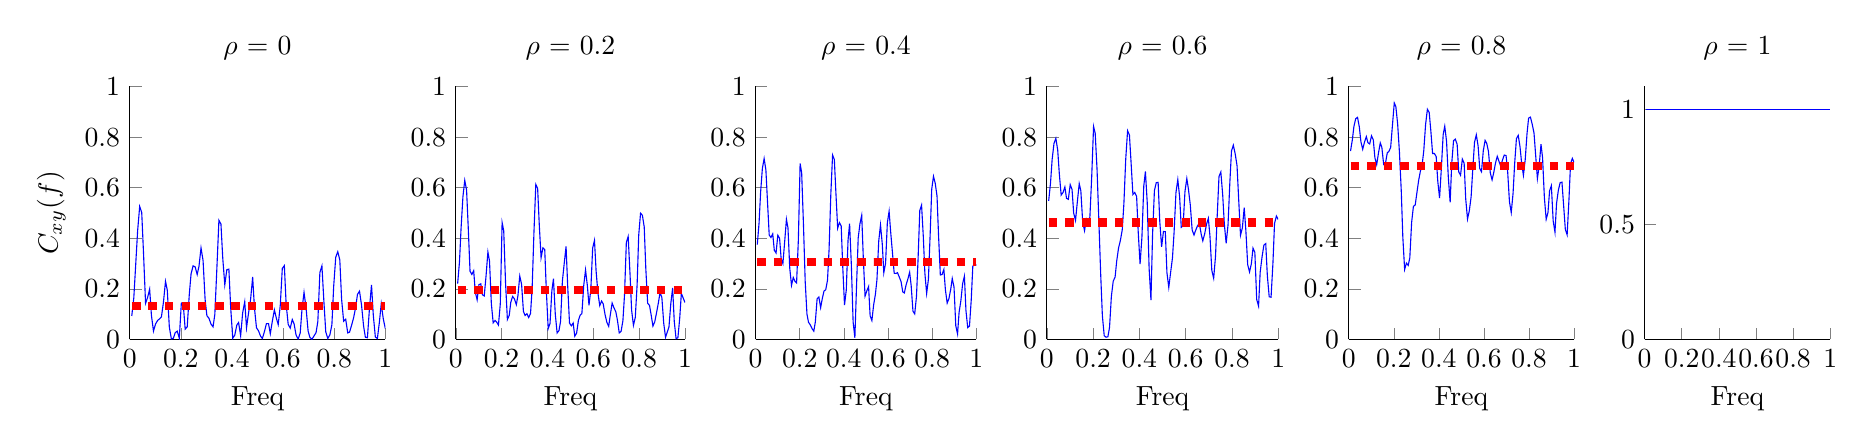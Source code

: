 % This file was created by matlab2tikz v0.4.7 running on MATLAB 8.1.
% Copyright (c) 2008--2014, Nico Schlömer <nico.schloemer@gmail.com>
% All rights reserved.
% Minimal pgfplots version: 1.3
% 
% The latest updates can be retrieved from
%   http://www.mathworks.com/matlabcentral/fileexchange/22022-matlab2tikz
% where you can also make suggestions and rate matlab2tikz.
% 
\begin{tikzpicture}

\begin{axis}[%
width=1.146in,
height=1.265in,
scale only axis,
xmin=0,
xmax=1,
xlabel={Freq},
ymin=0,
ymax=1,
name=plot2,
title={$\rho$ = 0.2},
axis x line*=bottom,
axis y line*=left
]
\addplot [color=blue,solid,forget plot]
  table[row sep=crcr]{0.008	0.221\\
0.016	0.307\\
0.023	0.441\\
0.031	0.564\\
0.039	0.629\\
0.047	0.59\\
0.054	0.447\\
0.062	0.27\\
0.07	0.257\\
0.078	0.272\\
0.085	0.187\\
0.093	0.157\\
0.101	0.217\\
0.109	0.22\\
0.116	0.177\\
0.124	0.172\\
0.132	0.252\\
0.14	0.346\\
0.147	0.31\\
0.155	0.142\\
0.163	0.066\\
0.171	0.075\\
0.178	0.069\\
0.186	0.057\\
0.194	0.14\\
0.202	0.462\\
0.209	0.43\\
0.217	0.224\\
0.225	0.079\\
0.233	0.095\\
0.24	0.148\\
0.248	0.17\\
0.256	0.16\\
0.264	0.138\\
0.271	0.173\\
0.279	0.251\\
0.287	0.218\\
0.295	0.111\\
0.302	0.095\\
0.31	0.102\\
0.318	0.087\\
0.326	0.103\\
0.333	0.202\\
0.341	0.426\\
0.349	0.613\\
0.357	0.597\\
0.364	0.456\\
0.372	0.323\\
0.38	0.362\\
0.388	0.355\\
0.395	0.192\\
0.403	0.043\\
0.411	0.063\\
0.419	0.192\\
0.426	0.24\\
0.434	0.1\\
0.442	0.026\\
0.45	0.035\\
0.457	0.071\\
0.465	0.231\\
0.473	0.301\\
0.481	0.368\\
0.488	0.214\\
0.496	0.065\\
0.504	0.054\\
0.512	0.065\\
0.519	0.013\\
0.527	0.025\\
0.535	0.076\\
0.543	0.097\\
0.55	0.102\\
0.558	0.213\\
0.566	0.275\\
0.574	0.212\\
0.581	0.135\\
0.589	0.197\\
0.597	0.361\\
0.605	0.392\\
0.612	0.271\\
0.62	0.184\\
0.628	0.134\\
0.636	0.152\\
0.643	0.141\\
0.651	0.099\\
0.659	0.068\\
0.667	0.052\\
0.674	0.097\\
0.682	0.144\\
0.69	0.125\\
0.698	0.11\\
0.705	0.077\\
0.713	0.026\\
0.721	0.032\\
0.729	0.074\\
0.736	0.176\\
0.744	0.384\\
0.752	0.407\\
0.76	0.26\\
0.767	0.116\\
0.775	0.056\\
0.783	0.087\\
0.791	0.216\\
0.798	0.413\\
0.806	0.499\\
0.814	0.491\\
0.822	0.445\\
0.829	0.279\\
0.837	0.143\\
0.845	0.135\\
0.853	0.093\\
0.86	0.053\\
0.868	0.07\\
0.876	0.107\\
0.884	0.146\\
0.891	0.186\\
0.899	0.166\\
0.907	0.065\\
0.915	0.009\\
0.922	0.028\\
0.93	0.05\\
0.938	0.142\\
0.946	0.204\\
0.953	0.072\\
0.961	0.003\\
0.969	0.007\\
0.977	0.086\\
0.984	0.182\\
0.992	0.164\\
1	0.146\\
};
\addplot [color=red,dashed,line width=3.0pt,forget plot]
  table[row sep=crcr]{0.008	0.195\\
0.016	0.195\\
0.023	0.195\\
0.031	0.195\\
0.039	0.195\\
0.047	0.195\\
0.054	0.195\\
0.062	0.195\\
0.07	0.195\\
0.078	0.195\\
0.085	0.195\\
0.093	0.195\\
0.101	0.195\\
0.109	0.195\\
0.116	0.195\\
0.124	0.195\\
0.132	0.195\\
0.14	0.195\\
0.147	0.195\\
0.155	0.195\\
0.163	0.195\\
0.171	0.195\\
0.178	0.195\\
0.186	0.195\\
0.194	0.195\\
0.202	0.195\\
0.209	0.195\\
0.217	0.195\\
0.225	0.195\\
0.233	0.195\\
0.24	0.195\\
0.248	0.195\\
0.256	0.195\\
0.264	0.195\\
0.271	0.195\\
0.279	0.195\\
0.287	0.195\\
0.295	0.195\\
0.302	0.195\\
0.31	0.195\\
0.318	0.195\\
0.326	0.195\\
0.333	0.195\\
0.341	0.195\\
0.349	0.195\\
0.357	0.195\\
0.364	0.195\\
0.372	0.195\\
0.38	0.195\\
0.388	0.195\\
0.395	0.195\\
0.403	0.195\\
0.411	0.195\\
0.419	0.195\\
0.426	0.195\\
0.434	0.195\\
0.442	0.195\\
0.45	0.195\\
0.457	0.195\\
0.465	0.195\\
0.473	0.195\\
0.481	0.195\\
0.488	0.195\\
0.496	0.195\\
0.504	0.195\\
0.512	0.195\\
0.519	0.195\\
0.527	0.195\\
0.535	0.195\\
0.543	0.195\\
0.55	0.195\\
0.558	0.195\\
0.566	0.195\\
0.574	0.195\\
0.581	0.195\\
0.589	0.195\\
0.597	0.195\\
0.605	0.195\\
0.612	0.195\\
0.62	0.195\\
0.628	0.195\\
0.636	0.195\\
0.643	0.195\\
0.651	0.195\\
0.659	0.195\\
0.667	0.195\\
0.674	0.195\\
0.682	0.195\\
0.69	0.195\\
0.698	0.195\\
0.705	0.195\\
0.713	0.195\\
0.721	0.195\\
0.729	0.195\\
0.736	0.195\\
0.744	0.195\\
0.752	0.195\\
0.76	0.195\\
0.767	0.195\\
0.775	0.195\\
0.783	0.195\\
0.791	0.195\\
0.798	0.195\\
0.806	0.195\\
0.814	0.195\\
0.822	0.195\\
0.829	0.195\\
0.837	0.195\\
0.845	0.195\\
0.853	0.195\\
0.86	0.195\\
0.868	0.195\\
0.876	0.195\\
0.884	0.195\\
0.891	0.195\\
0.899	0.195\\
0.907	0.195\\
0.915	0.195\\
0.922	0.195\\
0.93	0.195\\
0.938	0.195\\
0.946	0.195\\
0.953	0.195\\
0.961	0.195\\
0.969	0.195\\
0.977	0.195\\
0.984	0.195\\
0.992	0.195\\
1	0.195\\
};
\end{axis}

\begin{axis}[%
width=1.278in,
height=1.265in,
scale only axis,
xmin=0,
xmax=1,
xlabel={Freq},
ymin=0,
ymax=1,
ylabel={$C_{xy}(f)$},
at=(plot2.left of south west),
anchor=right of south east,
title={$\rho$ = 0},
axis x line*=bottom,
axis y line*=left
]
\addplot [color=blue,solid,forget plot]
  table[row sep=crcr]{0.008	0.093\\
0.016	0.164\\
0.023	0.288\\
0.031	0.43\\
0.039	0.526\\
0.047	0.502\\
0.054	0.342\\
0.062	0.143\\
0.07	0.166\\
0.078	0.199\\
0.085	0.095\\
0.093	0.033\\
0.101	0.061\\
0.109	0.075\\
0.116	0.081\\
0.124	0.089\\
0.132	0.147\\
0.14	0.23\\
0.147	0.195\\
0.155	0.049\\
0.163	0.002\\
0.171	0.005\\
0.178	0.027\\
0.186	0.033\\
0.194	0.005\\
0.202	0.144\\
0.209	0.145\\
0.217	0.041\\
0.225	0.05\\
0.233	0.177\\
0.24	0.259\\
0.248	0.291\\
0.256	0.287\\
0.264	0.257\\
0.271	0.289\\
0.279	0.362\\
0.287	0.312\\
0.295	0.158\\
0.302	0.094\\
0.31	0.084\\
0.318	0.061\\
0.326	0.05\\
0.333	0.099\\
0.341	0.281\\
0.349	0.471\\
0.357	0.456\\
0.364	0.322\\
0.372	0.216\\
0.38	0.276\\
0.388	0.278\\
0.395	0.127\\
0.403	0.005\\
0.411	0.017\\
0.419	0.057\\
0.426	0.067\\
0.434	0.015\\
0.442	0.106\\
0.45	0.149\\
0.457	0.046\\
0.465	0.105\\
0.473	0.159\\
0.481	0.247\\
0.488	0.125\\
0.496	0.046\\
0.504	0.034\\
0.512	0.013\\
0.519	0.004\\
0.527	0.031\\
0.535	0.063\\
0.543	0.063\\
0.55	0.023\\
0.558	0.072\\
0.566	0.117\\
0.574	0.083\\
0.581	0.059\\
0.589	0.134\\
0.597	0.281\\
0.605	0.292\\
0.612	0.14\\
0.62	0.06\\
0.628	0.045\\
0.636	0.079\\
0.643	0.062\\
0.651	0.017\\
0.659	0.002\\
0.667	0.025\\
0.674	0.119\\
0.682	0.186\\
0.69	0.124\\
0.698	0.033\\
0.705	0.008\\
0.713	0.001\\
0.721	0.014\\
0.729	0.027\\
0.736	0.071\\
0.744	0.265\\
0.752	0.291\\
0.76	0.145\\
0.767	0.03\\
0.775	0.004\\
0.783	0.018\\
0.791	0.058\\
0.798	0.21\\
0.806	0.325\\
0.814	0.347\\
0.822	0.314\\
0.829	0.159\\
0.837	0.072\\
0.845	0.08\\
0.853	0.026\\
0.86	0.029\\
0.868	0.056\\
0.876	0.086\\
0.884	0.127\\
0.891	0.178\\
0.899	0.191\\
0.907	0.136\\
0.915	0.053\\
0.922	0.009\\
0.93	0.007\\
0.938	0.123\\
0.946	0.216\\
0.953	0.096\\
0.961	0.01\\
0.969	0.004\\
0.977	0.07\\
0.984	0.141\\
0.992	0.082\\
1	0.043\\
};
\addplot [color=red,dashed,line width=3.0pt,forget plot]
  table[row sep=crcr]{0.008	0.132\\
0.016	0.132\\
0.023	0.132\\
0.031	0.132\\
0.039	0.132\\
0.047	0.132\\
0.054	0.132\\
0.062	0.132\\
0.07	0.132\\
0.078	0.132\\
0.085	0.132\\
0.093	0.132\\
0.101	0.132\\
0.109	0.132\\
0.116	0.132\\
0.124	0.132\\
0.132	0.132\\
0.14	0.132\\
0.147	0.132\\
0.155	0.132\\
0.163	0.132\\
0.171	0.132\\
0.178	0.132\\
0.186	0.132\\
0.194	0.132\\
0.202	0.132\\
0.209	0.132\\
0.217	0.132\\
0.225	0.132\\
0.233	0.132\\
0.24	0.132\\
0.248	0.132\\
0.256	0.132\\
0.264	0.132\\
0.271	0.132\\
0.279	0.132\\
0.287	0.132\\
0.295	0.132\\
0.302	0.132\\
0.31	0.132\\
0.318	0.132\\
0.326	0.132\\
0.333	0.132\\
0.341	0.132\\
0.349	0.132\\
0.357	0.132\\
0.364	0.132\\
0.372	0.132\\
0.38	0.132\\
0.388	0.132\\
0.395	0.132\\
0.403	0.132\\
0.411	0.132\\
0.419	0.132\\
0.426	0.132\\
0.434	0.132\\
0.442	0.132\\
0.45	0.132\\
0.457	0.132\\
0.465	0.132\\
0.473	0.132\\
0.481	0.132\\
0.488	0.132\\
0.496	0.132\\
0.504	0.132\\
0.512	0.132\\
0.519	0.132\\
0.527	0.132\\
0.535	0.132\\
0.543	0.132\\
0.55	0.132\\
0.558	0.132\\
0.566	0.132\\
0.574	0.132\\
0.581	0.132\\
0.589	0.132\\
0.597	0.132\\
0.605	0.132\\
0.612	0.132\\
0.62	0.132\\
0.628	0.132\\
0.636	0.132\\
0.643	0.132\\
0.651	0.132\\
0.659	0.132\\
0.667	0.132\\
0.674	0.132\\
0.682	0.132\\
0.69	0.132\\
0.698	0.132\\
0.705	0.132\\
0.713	0.132\\
0.721	0.132\\
0.729	0.132\\
0.736	0.132\\
0.744	0.132\\
0.752	0.132\\
0.76	0.132\\
0.767	0.132\\
0.775	0.132\\
0.783	0.132\\
0.791	0.132\\
0.798	0.132\\
0.806	0.132\\
0.814	0.132\\
0.822	0.132\\
0.829	0.132\\
0.837	0.132\\
0.845	0.132\\
0.853	0.132\\
0.86	0.132\\
0.868	0.132\\
0.876	0.132\\
0.884	0.132\\
0.891	0.132\\
0.899	0.132\\
0.907	0.132\\
0.915	0.132\\
0.922	0.132\\
0.93	0.132\\
0.938	0.132\\
0.946	0.132\\
0.953	0.132\\
0.961	0.132\\
0.969	0.132\\
0.977	0.132\\
0.984	0.132\\
0.992	0.132\\
1	0.132\\
};
\end{axis}

\begin{axis}[%
width=1.104in,
height=1.265in,
scale only axis,
xmin=0,
xmax=1,
xlabel={Freq},
ymin=0,
ymax=1,
name=plot3,
at=(plot2.right of south east),
anchor=left of south west,
title={$\rho$ = 0.4},
axis x line*=bottom,
axis y line*=left
]
\addplot [color=blue,solid,forget plot]
  table[row sep=crcr]{0.008	0.375\\
0.016	0.46\\
0.023	0.581\\
0.031	0.676\\
0.039	0.715\\
0.047	0.67\\
0.054	0.549\\
0.062	0.413\\
0.07	0.403\\
0.078	0.417\\
0.085	0.353\\
0.093	0.342\\
0.101	0.412\\
0.109	0.4\\
0.116	0.32\\
0.124	0.3\\
0.132	0.386\\
0.14	0.475\\
0.147	0.441\\
0.155	0.282\\
0.163	0.214\\
0.171	0.245\\
0.178	0.231\\
0.186	0.224\\
0.194	0.393\\
0.202	0.696\\
0.209	0.659\\
0.217	0.458\\
0.225	0.229\\
0.233	0.1\\
0.24	0.068\\
0.248	0.058\\
0.256	0.043\\
0.264	0.033\\
0.271	0.07\\
0.279	0.161\\
0.287	0.168\\
0.295	0.126\\
0.302	0.16\\
0.31	0.191\\
0.318	0.197\\
0.326	0.234\\
0.333	0.353\\
0.341	0.573\\
0.349	0.729\\
0.357	0.711\\
0.364	0.581\\
0.372	0.44\\
0.38	0.462\\
0.388	0.449\\
0.395	0.289\\
0.403	0.136\\
0.411	0.195\\
0.419	0.392\\
0.426	0.458\\
0.434	0.295\\
0.442	0.069\\
0.45	0.007\\
0.457	0.199\\
0.465	0.401\\
0.473	0.458\\
0.481	0.491\\
0.488	0.326\\
0.496	0.171\\
0.504	0.192\\
0.512	0.209\\
0.519	0.094\\
0.527	0.075\\
0.535	0.137\\
0.543	0.179\\
0.55	0.237\\
0.558	0.389\\
0.566	0.453\\
0.574	0.378\\
0.581	0.264\\
0.589	0.301\\
0.597	0.461\\
0.605	0.507\\
0.612	0.426\\
0.62	0.345\\
0.628	0.262\\
0.636	0.261\\
0.643	0.264\\
0.651	0.247\\
0.659	0.229\\
0.667	0.188\\
0.674	0.184\\
0.682	0.216\\
0.69	0.239\\
0.698	0.266\\
0.705	0.212\\
0.713	0.112\\
0.721	0.101\\
0.729	0.171\\
0.736	0.314\\
0.744	0.51\\
0.752	0.531\\
0.76	0.405\\
0.767	0.262\\
0.775	0.182\\
0.783	0.238\\
0.791	0.417\\
0.798	0.594\\
0.806	0.645\\
0.814	0.617\\
0.822	0.567\\
0.829	0.41\\
0.837	0.255\\
0.845	0.257\\
0.853	0.277\\
0.86	0.196\\
0.868	0.144\\
0.876	0.162\\
0.884	0.198\\
0.891	0.241\\
0.899	0.207\\
0.907	0.054\\
0.915	0.022\\
0.922	0.108\\
0.93	0.153\\
0.938	0.221\\
0.946	0.25\\
0.953	0.115\\
0.961	0.047\\
0.969	0.053\\
0.977	0.157\\
0.984	0.288\\
0.992	0.303\\
1	0.292\\
};
\addplot [color=red,dashed,line width=3.0pt,forget plot]
  table[row sep=crcr]{0.008	0.305\\
0.016	0.305\\
0.023	0.305\\
0.031	0.305\\
0.039	0.305\\
0.047	0.305\\
0.054	0.305\\
0.062	0.305\\
0.07	0.305\\
0.078	0.305\\
0.085	0.305\\
0.093	0.305\\
0.101	0.305\\
0.109	0.305\\
0.116	0.305\\
0.124	0.305\\
0.132	0.305\\
0.14	0.305\\
0.147	0.305\\
0.155	0.305\\
0.163	0.305\\
0.171	0.305\\
0.178	0.305\\
0.186	0.305\\
0.194	0.305\\
0.202	0.305\\
0.209	0.305\\
0.217	0.305\\
0.225	0.305\\
0.233	0.305\\
0.24	0.305\\
0.248	0.305\\
0.256	0.305\\
0.264	0.305\\
0.271	0.305\\
0.279	0.305\\
0.287	0.305\\
0.295	0.305\\
0.302	0.305\\
0.31	0.305\\
0.318	0.305\\
0.326	0.305\\
0.333	0.305\\
0.341	0.305\\
0.349	0.305\\
0.357	0.305\\
0.364	0.305\\
0.372	0.305\\
0.38	0.305\\
0.388	0.305\\
0.395	0.305\\
0.403	0.305\\
0.411	0.305\\
0.419	0.305\\
0.426	0.305\\
0.434	0.305\\
0.442	0.305\\
0.45	0.305\\
0.457	0.305\\
0.465	0.305\\
0.473	0.305\\
0.481	0.305\\
0.488	0.305\\
0.496	0.305\\
0.504	0.305\\
0.512	0.305\\
0.519	0.305\\
0.527	0.305\\
0.535	0.305\\
0.543	0.305\\
0.55	0.305\\
0.558	0.305\\
0.566	0.305\\
0.574	0.305\\
0.581	0.305\\
0.589	0.305\\
0.597	0.305\\
0.605	0.305\\
0.612	0.305\\
0.62	0.305\\
0.628	0.305\\
0.636	0.305\\
0.643	0.305\\
0.651	0.305\\
0.659	0.305\\
0.667	0.305\\
0.674	0.305\\
0.682	0.305\\
0.69	0.305\\
0.698	0.305\\
0.705	0.305\\
0.713	0.305\\
0.721	0.305\\
0.729	0.305\\
0.736	0.305\\
0.744	0.305\\
0.752	0.305\\
0.76	0.305\\
0.767	0.305\\
0.775	0.305\\
0.783	0.305\\
0.791	0.305\\
0.798	0.305\\
0.806	0.305\\
0.814	0.305\\
0.822	0.305\\
0.829	0.305\\
0.837	0.305\\
0.845	0.305\\
0.853	0.305\\
0.86	0.305\\
0.868	0.305\\
0.876	0.305\\
0.884	0.305\\
0.891	0.305\\
0.899	0.305\\
0.907	0.305\\
0.915	0.305\\
0.922	0.305\\
0.93	0.305\\
0.938	0.305\\
0.946	0.305\\
0.953	0.305\\
0.961	0.305\\
0.969	0.305\\
0.977	0.305\\
0.984	0.305\\
0.992	0.305\\
1	0.305\\
};
\end{axis}

\begin{axis}[%
width=1.157in,
height=1.265in,
scale only axis,
xmin=0,
xmax=1,
xlabel={Freq},
ymin=0,
ymax=1,
name=plot4,
at=(plot3.right of south east),
anchor=left of south west,
title={$\rho$ = 0.6},
axis x line*=bottom,
axis y line*=left
]
\addplot [color=blue,solid,forget plot]
  table[row sep=crcr]{0.008	0.548\\
0.016	0.619\\
0.023	0.712\\
0.031	0.775\\
0.039	0.795\\
0.047	0.749\\
0.054	0.655\\
0.062	0.571\\
0.07	0.581\\
0.078	0.603\\
0.085	0.558\\
0.093	0.554\\
0.101	0.612\\
0.109	0.593\\
0.116	0.5\\
0.124	0.471\\
0.132	0.545\\
0.14	0.616\\
0.147	0.588\\
0.155	0.464\\
0.163	0.43\\
0.171	0.478\\
0.178	0.473\\
0.186	0.482\\
0.194	0.644\\
0.202	0.842\\
0.209	0.815\\
0.217	0.673\\
0.225	0.466\\
0.233	0.253\\
0.24	0.095\\
0.248	0.015\\
0.256	0.009\\
0.264	0.011\\
0.271	0.048\\
0.279	0.171\\
0.287	0.231\\
0.295	0.246\\
0.302	0.31\\
0.31	0.362\\
0.318	0.392\\
0.326	0.434\\
0.333	0.536\\
0.341	0.713\\
0.349	0.825\\
0.357	0.808\\
0.364	0.701\\
0.372	0.573\\
0.38	0.581\\
0.388	0.566\\
0.395	0.424\\
0.403	0.298\\
0.411	0.405\\
0.419	0.607\\
0.426	0.664\\
0.434	0.54\\
0.442	0.282\\
0.45	0.156\\
0.457	0.416\\
0.465	0.589\\
0.473	0.62\\
0.481	0.621\\
0.488	0.469\\
0.496	0.366\\
0.504	0.427\\
0.512	0.426\\
0.519	0.265\\
0.527	0.206\\
0.535	0.265\\
0.543	0.323\\
0.55	0.424\\
0.558	0.58\\
0.566	0.632\\
0.574	0.563\\
0.581	0.443\\
0.589	0.45\\
0.597	0.585\\
0.605	0.636\\
0.612	0.594\\
0.62	0.532\\
0.628	0.433\\
0.636	0.413\\
0.643	0.431\\
0.651	0.449\\
0.659	0.459\\
0.667	0.417\\
0.674	0.39\\
0.682	0.417\\
0.69	0.455\\
0.698	0.479\\
0.705	0.408\\
0.713	0.273\\
0.721	0.242\\
0.729	0.329\\
0.736	0.482\\
0.744	0.644\\
0.752	0.662\\
0.76	0.572\\
0.767	0.457\\
0.775	0.38\\
0.783	0.452\\
0.791	0.622\\
0.798	0.745\\
0.806	0.768\\
0.814	0.734\\
0.822	0.687\\
0.829	0.556\\
0.837	0.412\\
0.845	0.441\\
0.853	0.521\\
0.86	0.433\\
0.868	0.296\\
0.876	0.267\\
0.884	0.3\\
0.891	0.361\\
0.899	0.344\\
0.907	0.158\\
0.915	0.132\\
0.922	0.266\\
0.93	0.326\\
0.938	0.373\\
0.946	0.379\\
0.953	0.252\\
0.961	0.169\\
0.969	0.167\\
0.977	0.299\\
0.984	0.458\\
0.992	0.488\\
1	0.474\\
};
\addplot [color=red,dashed,line width=3.0pt,forget plot]
  table[row sep=crcr]{0.008	0.463\\
0.016	0.463\\
0.023	0.463\\
0.031	0.463\\
0.039	0.463\\
0.047	0.463\\
0.054	0.463\\
0.062	0.463\\
0.07	0.463\\
0.078	0.463\\
0.085	0.463\\
0.093	0.463\\
0.101	0.463\\
0.109	0.463\\
0.116	0.463\\
0.124	0.463\\
0.132	0.463\\
0.14	0.463\\
0.147	0.463\\
0.155	0.463\\
0.163	0.463\\
0.171	0.463\\
0.178	0.463\\
0.186	0.463\\
0.194	0.463\\
0.202	0.463\\
0.209	0.463\\
0.217	0.463\\
0.225	0.463\\
0.233	0.463\\
0.24	0.463\\
0.248	0.463\\
0.256	0.463\\
0.264	0.463\\
0.271	0.463\\
0.279	0.463\\
0.287	0.463\\
0.295	0.463\\
0.302	0.463\\
0.31	0.463\\
0.318	0.463\\
0.326	0.463\\
0.333	0.463\\
0.341	0.463\\
0.349	0.463\\
0.357	0.463\\
0.364	0.463\\
0.372	0.463\\
0.38	0.463\\
0.388	0.463\\
0.395	0.463\\
0.403	0.463\\
0.411	0.463\\
0.419	0.463\\
0.426	0.463\\
0.434	0.463\\
0.442	0.463\\
0.45	0.463\\
0.457	0.463\\
0.465	0.463\\
0.473	0.463\\
0.481	0.463\\
0.488	0.463\\
0.496	0.463\\
0.504	0.463\\
0.512	0.463\\
0.519	0.463\\
0.527	0.463\\
0.535	0.463\\
0.543	0.463\\
0.55	0.463\\
0.558	0.463\\
0.566	0.463\\
0.574	0.463\\
0.581	0.463\\
0.589	0.463\\
0.597	0.463\\
0.605	0.463\\
0.612	0.463\\
0.62	0.463\\
0.628	0.463\\
0.636	0.463\\
0.643	0.463\\
0.651	0.463\\
0.659	0.463\\
0.667	0.463\\
0.674	0.463\\
0.682	0.463\\
0.69	0.463\\
0.698	0.463\\
0.705	0.463\\
0.713	0.463\\
0.721	0.463\\
0.729	0.463\\
0.736	0.463\\
0.744	0.463\\
0.752	0.463\\
0.76	0.463\\
0.767	0.463\\
0.775	0.463\\
0.783	0.463\\
0.791	0.463\\
0.798	0.463\\
0.806	0.463\\
0.814	0.463\\
0.822	0.463\\
0.829	0.463\\
0.837	0.463\\
0.845	0.463\\
0.853	0.463\\
0.86	0.463\\
0.868	0.463\\
0.876	0.463\\
0.884	0.463\\
0.891	0.463\\
0.899	0.463\\
0.907	0.463\\
0.915	0.463\\
0.922	0.463\\
0.93	0.463\\
0.938	0.463\\
0.946	0.463\\
0.953	0.463\\
0.961	0.463\\
0.969	0.463\\
0.977	0.463\\
0.984	0.463\\
0.992	0.463\\
1	0.463\\
};
\end{axis}

\begin{axis}[%
width=1.127in,
height=1.265in,
scale only axis,
xmin=0,
xmax=1,
xlabel={Freq},
ymin=0,
ymax=1,
name=plot5,
at=(plot4.right of south east),
anchor=left of south west,
title={$\rho$ = 0.8},
axis x line*=bottom,
axis y line*=left
]
\addplot [color=blue,solid,forget plot]
  table[row sep=crcr]{0.008	0.745\\
0.016	0.789\\
0.023	0.842\\
0.031	0.873\\
0.039	0.878\\
0.047	0.84\\
0.054	0.782\\
0.062	0.752\\
0.07	0.78\\
0.078	0.802\\
0.085	0.778\\
0.093	0.773\\
0.101	0.805\\
0.109	0.789\\
0.116	0.719\\
0.124	0.691\\
0.132	0.737\\
0.14	0.777\\
0.147	0.759\\
0.155	0.692\\
0.163	0.696\\
0.171	0.738\\
0.178	0.743\\
0.186	0.759\\
0.194	0.847\\
0.202	0.935\\
0.209	0.921\\
0.217	0.852\\
0.225	0.74\\
0.233	0.589\\
0.24	0.405\\
0.248	0.277\\
0.256	0.302\\
0.264	0.293\\
0.271	0.323\\
0.279	0.462\\
0.287	0.526\\
0.295	0.532\\
0.302	0.577\\
0.31	0.628\\
0.318	0.666\\
0.326	0.692\\
0.333	0.747\\
0.341	0.85\\
0.349	0.91\\
0.357	0.897\\
0.364	0.828\\
0.372	0.735\\
0.38	0.735\\
0.388	0.723\\
0.395	0.626\\
0.403	0.559\\
0.411	0.678\\
0.419	0.81\\
0.426	0.843\\
0.434	0.783\\
0.442	0.638\\
0.45	0.542\\
0.457	0.696\\
0.465	0.786\\
0.473	0.792\\
0.481	0.771\\
0.488	0.663\\
0.496	0.649\\
0.504	0.713\\
0.512	0.697\\
0.519	0.556\\
0.527	0.476\\
0.535	0.509\\
0.543	0.564\\
0.55	0.668\\
0.558	0.779\\
0.566	0.809\\
0.574	0.765\\
0.581	0.677\\
0.589	0.663\\
0.597	0.746\\
0.605	0.787\\
0.612	0.776\\
0.62	0.743\\
0.628	0.659\\
0.636	0.631\\
0.643	0.658\\
0.651	0.697\\
0.659	0.724\\
0.667	0.703\\
0.674	0.686\\
0.682	0.709\\
0.69	0.729\\
0.698	0.727\\
0.705	0.665\\
0.713	0.545\\
0.721	0.502\\
0.729	0.577\\
0.736	0.693\\
0.744	0.794\\
0.752	0.807\\
0.76	0.761\\
0.767	0.698\\
0.775	0.649\\
0.783	0.711\\
0.791	0.814\\
0.798	0.875\\
0.806	0.879\\
0.814	0.851\\
0.822	0.816\\
0.829	0.732\\
0.837	0.636\\
0.845	0.687\\
0.853	0.772\\
0.86	0.718\\
0.868	0.561\\
0.876	0.475\\
0.884	0.502\\
0.891	0.587\\
0.899	0.608\\
0.907	0.469\\
0.915	0.424\\
0.922	0.538\\
0.93	0.59\\
0.938	0.62\\
0.946	0.622\\
0.953	0.535\\
0.961	0.435\\
0.969	0.414\\
0.977	0.552\\
0.984	0.694\\
0.992	0.716\\
1	0.699\\
};
\addplot [color=red,dashed,line width=3.0pt,forget plot]
  table[row sep=crcr]{0.008	0.686\\
0.016	0.686\\
0.023	0.686\\
0.031	0.686\\
0.039	0.686\\
0.047	0.686\\
0.054	0.686\\
0.062	0.686\\
0.07	0.686\\
0.078	0.686\\
0.085	0.686\\
0.093	0.686\\
0.101	0.686\\
0.109	0.686\\
0.116	0.686\\
0.124	0.686\\
0.132	0.686\\
0.14	0.686\\
0.147	0.686\\
0.155	0.686\\
0.163	0.686\\
0.171	0.686\\
0.178	0.686\\
0.186	0.686\\
0.194	0.686\\
0.202	0.686\\
0.209	0.686\\
0.217	0.686\\
0.225	0.686\\
0.233	0.686\\
0.24	0.686\\
0.248	0.686\\
0.256	0.686\\
0.264	0.686\\
0.271	0.686\\
0.279	0.686\\
0.287	0.686\\
0.295	0.686\\
0.302	0.686\\
0.31	0.686\\
0.318	0.686\\
0.326	0.686\\
0.333	0.686\\
0.341	0.686\\
0.349	0.686\\
0.357	0.686\\
0.364	0.686\\
0.372	0.686\\
0.38	0.686\\
0.388	0.686\\
0.395	0.686\\
0.403	0.686\\
0.411	0.686\\
0.419	0.686\\
0.426	0.686\\
0.434	0.686\\
0.442	0.686\\
0.45	0.686\\
0.457	0.686\\
0.465	0.686\\
0.473	0.686\\
0.481	0.686\\
0.488	0.686\\
0.496	0.686\\
0.504	0.686\\
0.512	0.686\\
0.519	0.686\\
0.527	0.686\\
0.535	0.686\\
0.543	0.686\\
0.55	0.686\\
0.558	0.686\\
0.566	0.686\\
0.574	0.686\\
0.581	0.686\\
0.589	0.686\\
0.597	0.686\\
0.605	0.686\\
0.612	0.686\\
0.62	0.686\\
0.628	0.686\\
0.636	0.686\\
0.643	0.686\\
0.651	0.686\\
0.659	0.686\\
0.667	0.686\\
0.674	0.686\\
0.682	0.686\\
0.69	0.686\\
0.698	0.686\\
0.705	0.686\\
0.713	0.686\\
0.721	0.686\\
0.729	0.686\\
0.736	0.686\\
0.744	0.686\\
0.752	0.686\\
0.76	0.686\\
0.767	0.686\\
0.775	0.686\\
0.783	0.686\\
0.791	0.686\\
0.798	0.686\\
0.806	0.686\\
0.814	0.686\\
0.822	0.686\\
0.829	0.686\\
0.837	0.686\\
0.845	0.686\\
0.853	0.686\\
0.86	0.686\\
0.868	0.686\\
0.876	0.686\\
0.884	0.686\\
0.891	0.686\\
0.899	0.686\\
0.907	0.686\\
0.915	0.686\\
0.922	0.686\\
0.93	0.686\\
0.938	0.686\\
0.946	0.686\\
0.953	0.686\\
0.961	0.686\\
0.969	0.686\\
0.977	0.686\\
0.984	0.686\\
0.992	0.686\\
1	0.686\\
};
\end{axis}

\begin{axis}[%
width=0.928in,
height=1.265in,
scale only axis,
xmin=0,
xmax=1,
xlabel={Freq},
ymin=0,
ymax=1.1,
at=(plot5.right of south east),
anchor=left of south west,
title={$\rho$ = 1},
axis x line*=bottom,
axis y line*=left
]
\addplot [color=blue,solid,forget plot]
  table[row sep=crcr]{0.008	1\\
0.016	1\\
0.023	1\\
0.031	1\\
0.039	1\\
0.047	1\\
0.054	1\\
0.062	1\\
0.07	1\\
0.078	1\\
0.085	1\\
0.093	1\\
0.101	1\\
0.109	1\\
0.116	1\\
0.124	1\\
0.132	1\\
0.14	1\\
0.147	1\\
0.155	1\\
0.163	1\\
0.171	1\\
0.178	1\\
0.186	1\\
0.194	1\\
0.202	1\\
0.209	1\\
0.217	1\\
0.225	1\\
0.233	1\\
0.24	1\\
0.248	1\\
0.256	1\\
0.264	1\\
0.271	1\\
0.279	1\\
0.287	1\\
0.295	1\\
0.302	1\\
0.31	1\\
0.318	1\\
0.326	1\\
0.333	1\\
0.341	1\\
0.349	1\\
0.357	1\\
0.364	1\\
0.372	1\\
0.38	1\\
0.388	1\\
0.395	1\\
0.403	1\\
0.411	1\\
0.419	1\\
0.426	1\\
0.434	1\\
0.442	1\\
0.45	1\\
0.457	1\\
0.465	1\\
0.473	1\\
0.481	1\\
0.488	1\\
0.496	1\\
0.504	1\\
0.512	1\\
0.519	1\\
0.527	1\\
0.535	1\\
0.543	1\\
0.55	1\\
0.558	1\\
0.566	1\\
0.574	1\\
0.581	1\\
0.589	1\\
0.597	1\\
0.605	1\\
0.612	1\\
0.62	1\\
0.628	1\\
0.636	1\\
0.643	1\\
0.651	1\\
0.659	1\\
0.667	1\\
0.674	1\\
0.682	1\\
0.69	1\\
0.698	1\\
0.705	1\\
0.713	1\\
0.721	1\\
0.729	1\\
0.736	1\\
0.744	1\\
0.752	1\\
0.76	1\\
0.767	1\\
0.775	1\\
0.783	1\\
0.791	1\\
0.798	1\\
0.806	1\\
0.814	1\\
0.822	1\\
0.829	1\\
0.837	1\\
0.845	1\\
0.853	1\\
0.86	1\\
0.868	1\\
0.876	1\\
0.884	1\\
0.891	1\\
0.899	1\\
0.907	1\\
0.915	1\\
0.922	1\\
0.93	1\\
0.938	1\\
0.946	1\\
0.953	1\\
0.961	1\\
0.969	1\\
0.977	1\\
0.984	1\\
0.992	1\\
1	1\\
};
\end{axis}
\end{tikzpicture}%